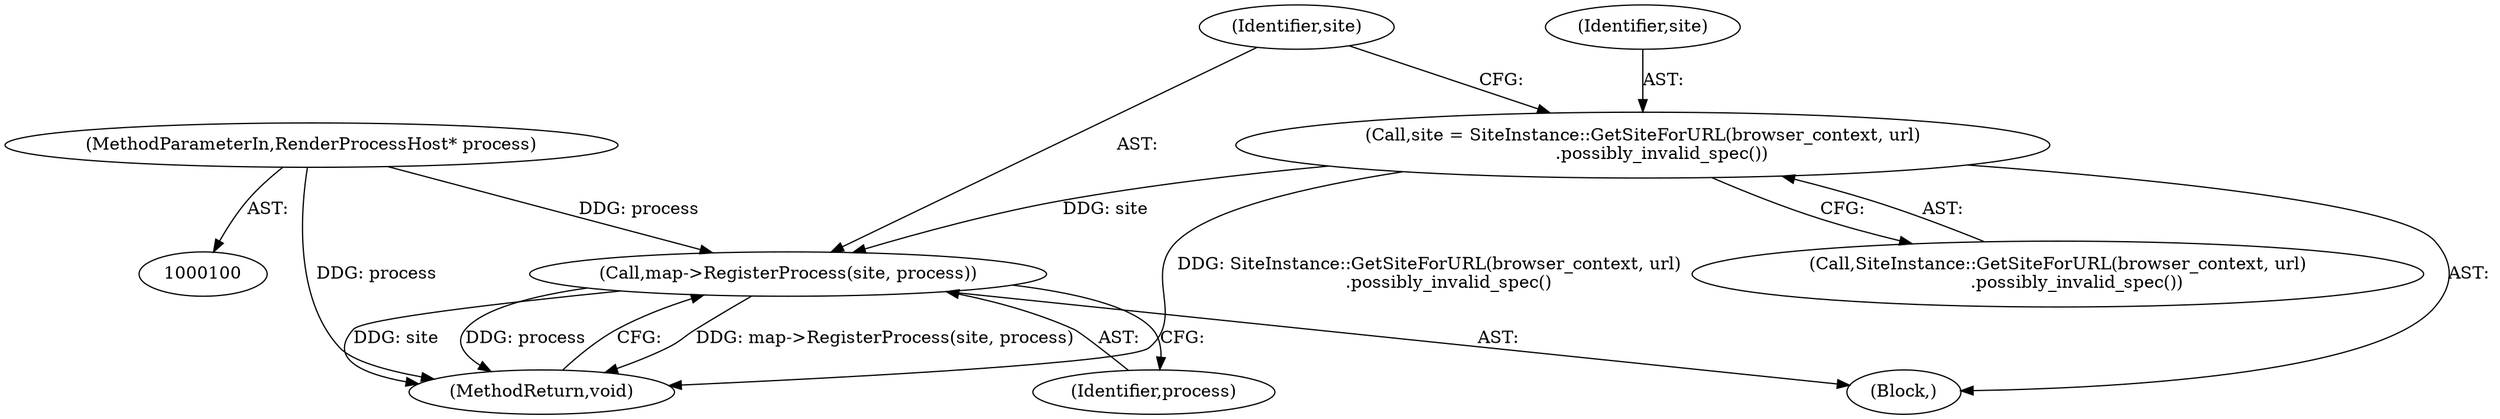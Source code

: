 digraph "0_Chrome_c3efb8738ab59766c88855ad62c812af78490c04_0@pointer" {
"1000114" [label="(Call,map->RegisterProcess(site, process))"];
"1000111" [label="(Call,site = SiteInstance::GetSiteForURL(browser_context, url)\n       .possibly_invalid_spec())"];
"1000102" [label="(MethodParameterIn,RenderProcessHost* process)"];
"1000115" [label="(Identifier,site)"];
"1000104" [label="(Block,)"];
"1000114" [label="(Call,map->RegisterProcess(site, process))"];
"1000117" [label="(MethodReturn,void)"];
"1000111" [label="(Call,site = SiteInstance::GetSiteForURL(browser_context, url)\n       .possibly_invalid_spec())"];
"1000112" [label="(Identifier,site)"];
"1000113" [label="(Call,SiteInstance::GetSiteForURL(browser_context, url)\n       .possibly_invalid_spec())"];
"1000102" [label="(MethodParameterIn,RenderProcessHost* process)"];
"1000116" [label="(Identifier,process)"];
"1000114" -> "1000104"  [label="AST: "];
"1000114" -> "1000116"  [label="CFG: "];
"1000115" -> "1000114"  [label="AST: "];
"1000116" -> "1000114"  [label="AST: "];
"1000117" -> "1000114"  [label="CFG: "];
"1000114" -> "1000117"  [label="DDG: map->RegisterProcess(site, process)"];
"1000114" -> "1000117"  [label="DDG: site"];
"1000114" -> "1000117"  [label="DDG: process"];
"1000111" -> "1000114"  [label="DDG: site"];
"1000102" -> "1000114"  [label="DDG: process"];
"1000111" -> "1000104"  [label="AST: "];
"1000111" -> "1000113"  [label="CFG: "];
"1000112" -> "1000111"  [label="AST: "];
"1000113" -> "1000111"  [label="AST: "];
"1000115" -> "1000111"  [label="CFG: "];
"1000111" -> "1000117"  [label="DDG: SiteInstance::GetSiteForURL(browser_context, url)\n       .possibly_invalid_spec()"];
"1000102" -> "1000100"  [label="AST: "];
"1000102" -> "1000117"  [label="DDG: process"];
}
